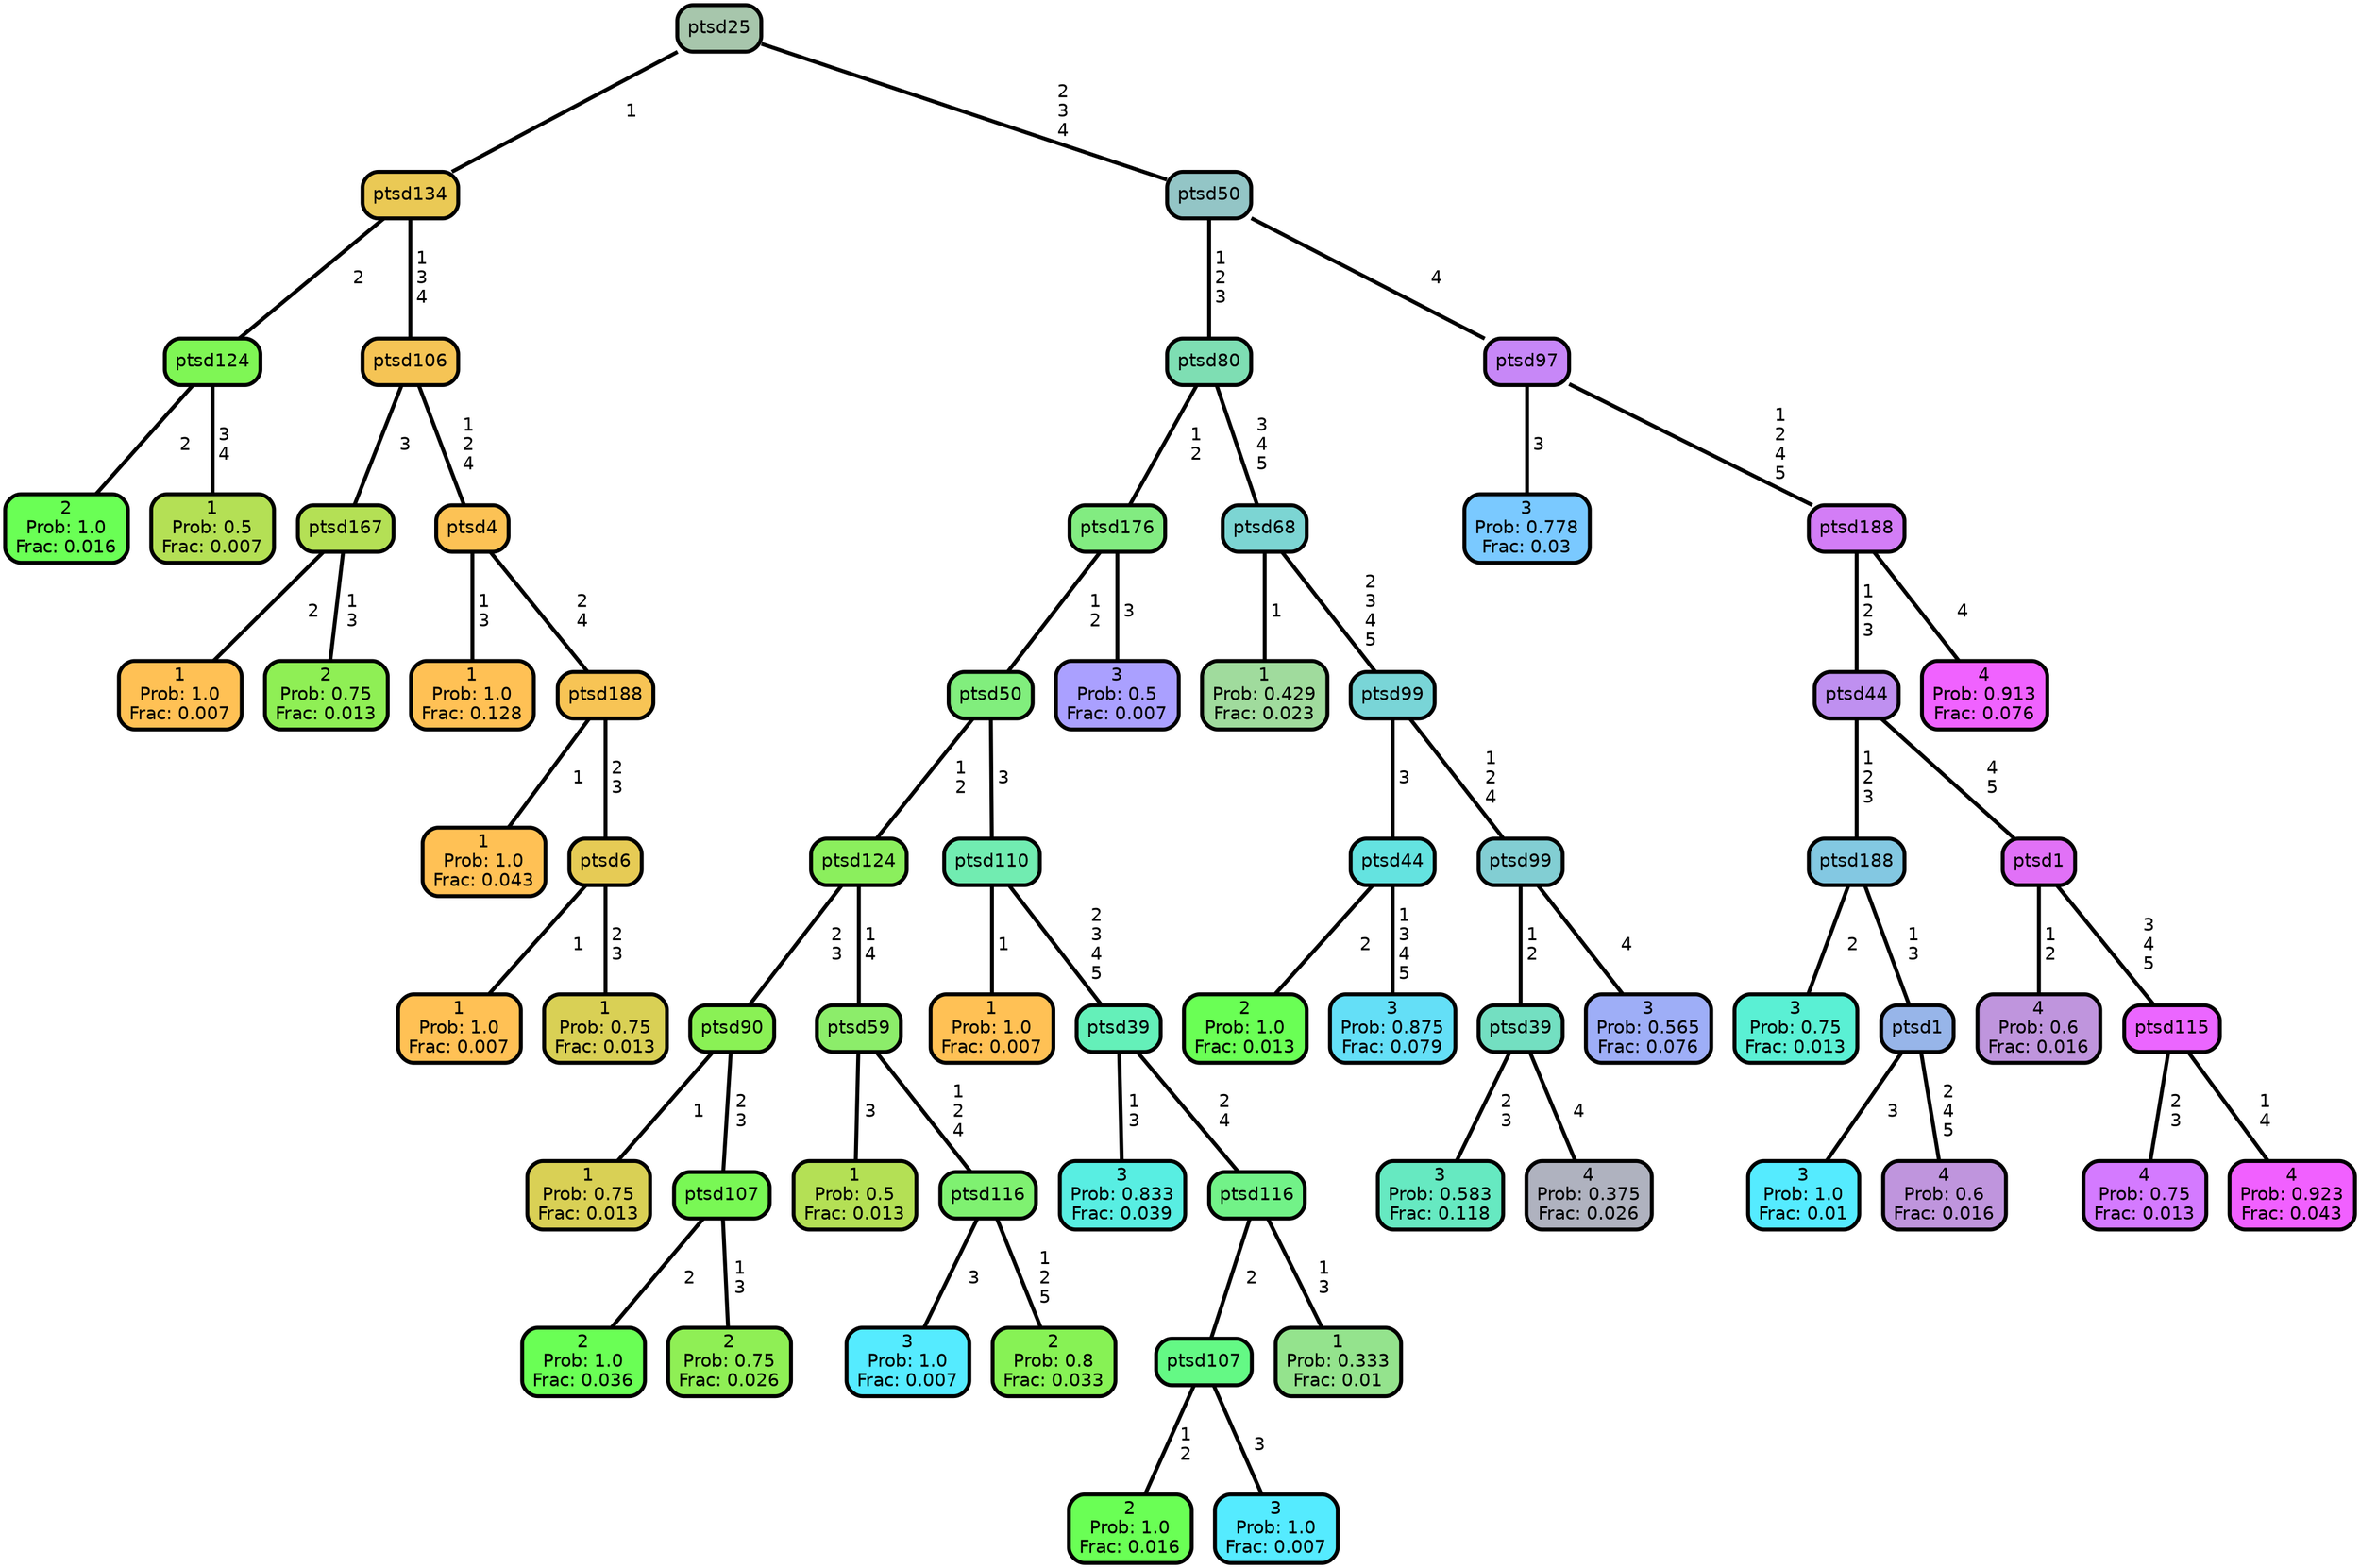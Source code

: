 graph Tree {
node [shape=box, style="filled, rounded",color="black",penwidth="3",fontcolor="black",                 fontname=helvetica] ;
graph [ranksep="0 equally", splines=straight,                 bgcolor=transparent, dpi=60] ;
edge [fontname=helvetica, color=black] ;
0 [label="2
Prob: 1.0
Frac: 0.016", fillcolor="#6aff55"] ;
1 [label="ptsd124",href=".//ptsd124.svg", fillcolor="#7ff655"] ;
2 [label="1
Prob: 0.5
Frac: 0.007", fillcolor="#b4e055"] ;
3 [label="ptsd134",href=".//ptsd134.svg", fillcolor="#eac955"] ;
4 [label="1
Prob: 1.0
Frac: 0.007", fillcolor="#ffc155"] ;
5 [label="ptsd167",href=".//ptsd167.svg", fillcolor="#b4e055"] ;
6 [label="2
Prob: 0.75
Frac: 0.013", fillcolor="#8fef55"] ;
7 [label="ptsd106",href=".//ptsd106.svg", fillcolor="#f5c455"] ;
8 [label="1
Prob: 1.0
Frac: 0.128", fillcolor="#ffc155"] ;
9 [label="ptsd4",href=".//ptsd4.svg", fillcolor="#fcc255"] ;
10 [label="1
Prob: 1.0
Frac: 0.043", fillcolor="#ffc155"] ;
11 [label="ptsd188",href=".//ptsd188.svg", fillcolor="#f7c455"] ;
12 [label="1
Prob: 1.0
Frac: 0.007", fillcolor="#ffc155"] ;
13 [label="ptsd6",href=".//ptsd6.svg", fillcolor="#e6cb55"] ;
14 [label="1
Prob: 0.75
Frac: 0.013", fillcolor="#d9d055"] ;
15 [label="ptsd25",href=".//ptsd25.svg", fillcolor="#a7c6ac"] ;
16 [label="1
Prob: 0.75
Frac: 0.013", fillcolor="#d9d055"] ;
17 [label="ptsd90",href=".//ptsd90.svg", fillcolor="#8af155"] ;
18 [label="2
Prob: 1.0
Frac: 0.036", fillcolor="#6aff55"] ;
19 [label="ptsd107",href=".//ptsd107.svg", fillcolor="#79f855"] ;
20 [label="2
Prob: 0.75
Frac: 0.026", fillcolor="#8fef55"] ;
21 [label="ptsd124",href=".//ptsd124.svg", fillcolor="#8bef5d"] ;
22 [label="1
Prob: 0.5
Frac: 0.013", fillcolor="#b4e055"] ;
23 [label="ptsd59",href=".//ptsd59.svg", fillcolor="#8ced6a"] ;
24 [label="3
Prob: 1.0
Frac: 0.007", fillcolor="#55ebff"] ;
25 [label="ptsd116",href=".//ptsd116.svg", fillcolor="#7ff171"] ;
26 [label="2
Prob: 0.8
Frac: 0.033", fillcolor="#87f255"] ;
27 [label="ptsd50",href=".//ptsd50.svg", fillcolor="#81ee7d"] ;
28 [label="1
Prob: 1.0
Frac: 0.007", fillcolor="#ffc155"] ;
29 [label="ptsd110",href=".//ptsd110.svg", fillcolor="#71ecb1"] ;
30 [label="3
Prob: 0.833
Frac: 0.039", fillcolor="#58eee2"] ;
31 [label="ptsd39",href=".//ptsd39.svg", fillcolor="#64f0b9"] ;
32 [label="2
Prob: 1.0
Frac: 0.016", fillcolor="#6aff55"] ;
33 [label="ptsd107",href=".//ptsd107.svg", fillcolor="#64f985"] ;
34 [label="3
Prob: 1.0
Frac: 0.007", fillcolor="#55ebff"] ;
35 [label="ptsd116",href=".//ptsd116.svg", fillcolor="#72f288"] ;
36 [label="1
Prob: 0.333
Frac: 0.01", fillcolor="#94e38d"] ;
37 [label="ptsd176",href=".//ptsd176.svg", fillcolor="#82ec81"] ;
38 [label="3
Prob: 0.5
Frac: 0.007", fillcolor="#aaa0ff"] ;
39 [label="ptsd80",href=".//ptsd80.svg", fillcolor="#7edeb3"] ;
40 [label="1
Prob: 0.429
Frac: 0.023", fillcolor="#a0db9d"] ;
41 [label="ptsd68",href=".//ptsd68.svg", fillcolor="#7cd5d3"] ;
42 [label="2
Prob: 1.0
Frac: 0.013", fillcolor="#6aff55"] ;
43 [label="ptsd44",href=".//ptsd44.svg", fillcolor="#64e3e0"] ;
44 [label="3
Prob: 0.875
Frac: 0.079", fillcolor="#64dff7"] ;
45 [label="ptsd99",href=".//ptsd99.svg", fillcolor="#79d5d7"] ;
46 [label="3
Prob: 0.583
Frac: 0.118", fillcolor="#66e9c1"] ;
47 [label="ptsd39",href=".//ptsd39.svg", fillcolor="#73dfc1"] ;
48 [label="4
Prob: 0.375
Frac: 0.026", fillcolor="#afb2bf"] ;
49 [label="ptsd99",href=".//ptsd99.svg", fillcolor="#82ced3"] ;
50 [label="3
Prob: 0.565
Frac: 0.076", fillcolor="#9eaef7"] ;
51 [label="ptsd50",href=".//ptsd50.svg", fillcolor="#93c5c6"] ;
52 [label="3
Prob: 0.778
Frac: 0.03", fillcolor="#7ac9ff"] ;
53 [label="ptsd97",href=".//ptsd97.svg", fillcolor="#c787f7"] ;
54 [label="3
Prob: 0.75
Frac: 0.013", fillcolor="#5af0d4"] ;
55 [label="ptsd188",href=".//ptsd188.svg", fillcolor="#83c8e2"] ;
56 [label="3
Prob: 1.0
Frac: 0.01", fillcolor="#55ebff"] ;
57 [label="ptsd1",href=".//ptsd1.svg", fillcolor="#97b5e9"] ;
58 [label="4
Prob: 0.6
Frac: 0.016", fillcolor="#bf95dd"] ;
59 [label="ptsd44",href=".//ptsd44.svg", fillcolor="#bf90f0"] ;
60 [label="4
Prob: 0.6
Frac: 0.016", fillcolor="#bf95dd"] ;
61 [label="ptsd1",href=".//ptsd1.svg", fillcolor="#e171f7"] ;
62 [label="4
Prob: 0.75
Frac: 0.013", fillcolor="#d47aff"] ;
63 [label="ptsd115",href=".//ptsd115.svg", fillcolor="#eb66ff"] ;
64 [label="4
Prob: 0.923
Frac: 0.043", fillcolor="#f160ff"] ;
65 [label="ptsd188",href=".//ptsd188.svg", fillcolor="#d37df6"] ;
66 [label="4
Prob: 0.913
Frac: 0.076", fillcolor="#f062ff"] ;
1 -- 0 [label=" 2",penwidth=3] ;
1 -- 2 [label=" 3\n 4",penwidth=3] ;
3 -- 1 [label=" 2",penwidth=3] ;
3 -- 7 [label=" 1\n 3\n 4",penwidth=3] ;
5 -- 4 [label=" 2",penwidth=3] ;
5 -- 6 [label=" 1\n 3",penwidth=3] ;
7 -- 5 [label=" 3",penwidth=3] ;
7 -- 9 [label=" 1\n 2\n 4",penwidth=3] ;
9 -- 8 [label=" 1\n 3",penwidth=3] ;
9 -- 11 [label=" 2\n 4",penwidth=3] ;
11 -- 10 [label=" 1",penwidth=3] ;
11 -- 13 [label=" 2\n 3",penwidth=3] ;
13 -- 12 [label=" 1",penwidth=3] ;
13 -- 14 [label=" 2\n 3",penwidth=3] ;
15 -- 3 [label=" 1",penwidth=3] ;
15 -- 51 [label=" 2\n 3\n 4",penwidth=3] ;
17 -- 16 [label=" 1",penwidth=3] ;
17 -- 19 [label=" 2\n 3",penwidth=3] ;
19 -- 18 [label=" 2",penwidth=3] ;
19 -- 20 [label=" 1\n 3",penwidth=3] ;
21 -- 17 [label=" 2\n 3",penwidth=3] ;
21 -- 23 [label=" 1\n 4",penwidth=3] ;
23 -- 22 [label=" 3",penwidth=3] ;
23 -- 25 [label=" 1\n 2\n 4",penwidth=3] ;
25 -- 24 [label=" 3",penwidth=3] ;
25 -- 26 [label=" 1\n 2\n 5",penwidth=3] ;
27 -- 21 [label=" 1\n 2",penwidth=3] ;
27 -- 29 [label=" 3",penwidth=3] ;
29 -- 28 [label=" 1",penwidth=3] ;
29 -- 31 [label=" 2\n 3\n 4\n 5",penwidth=3] ;
31 -- 30 [label=" 1\n 3",penwidth=3] ;
31 -- 35 [label=" 2\n 4",penwidth=3] ;
33 -- 32 [label=" 1\n 2",penwidth=3] ;
33 -- 34 [label=" 3",penwidth=3] ;
35 -- 33 [label=" 2",penwidth=3] ;
35 -- 36 [label=" 1\n 3",penwidth=3] ;
37 -- 27 [label=" 1\n 2",penwidth=3] ;
37 -- 38 [label=" 3",penwidth=3] ;
39 -- 37 [label=" 1\n 2",penwidth=3] ;
39 -- 41 [label=" 3\n 4\n 5",penwidth=3] ;
41 -- 40 [label=" 1",penwidth=3] ;
41 -- 45 [label=" 2\n 3\n 4\n 5",penwidth=3] ;
43 -- 42 [label=" 2",penwidth=3] ;
43 -- 44 [label=" 1\n 3\n 4\n 5",penwidth=3] ;
45 -- 43 [label=" 3",penwidth=3] ;
45 -- 49 [label=" 1\n 2\n 4",penwidth=3] ;
47 -- 46 [label=" 2\n 3",penwidth=3] ;
47 -- 48 [label=" 4",penwidth=3] ;
49 -- 47 [label=" 1\n 2",penwidth=3] ;
49 -- 50 [label=" 4",penwidth=3] ;
51 -- 39 [label=" 1\n 2\n 3",penwidth=3] ;
51 -- 53 [label=" 4",penwidth=3] ;
53 -- 52 [label=" 3",penwidth=3] ;
53 -- 65 [label=" 1\n 2\n 4\n 5",penwidth=3] ;
55 -- 54 [label=" 2",penwidth=3] ;
55 -- 57 [label=" 1\n 3",penwidth=3] ;
57 -- 56 [label=" 3",penwidth=3] ;
57 -- 58 [label=" 2\n 4\n 5",penwidth=3] ;
59 -- 55 [label=" 1\n 2\n 3",penwidth=3] ;
59 -- 61 [label=" 4\n 5",penwidth=3] ;
61 -- 60 [label=" 1\n 2",penwidth=3] ;
61 -- 63 [label=" 3\n 4\n 5",penwidth=3] ;
63 -- 62 [label=" 2\n 3",penwidth=3] ;
63 -- 64 [label=" 1\n 4",penwidth=3] ;
65 -- 59 [label=" 1\n 2\n 3",penwidth=3] ;
65 -- 66 [label=" 4",penwidth=3] ;
{rank = same;}}